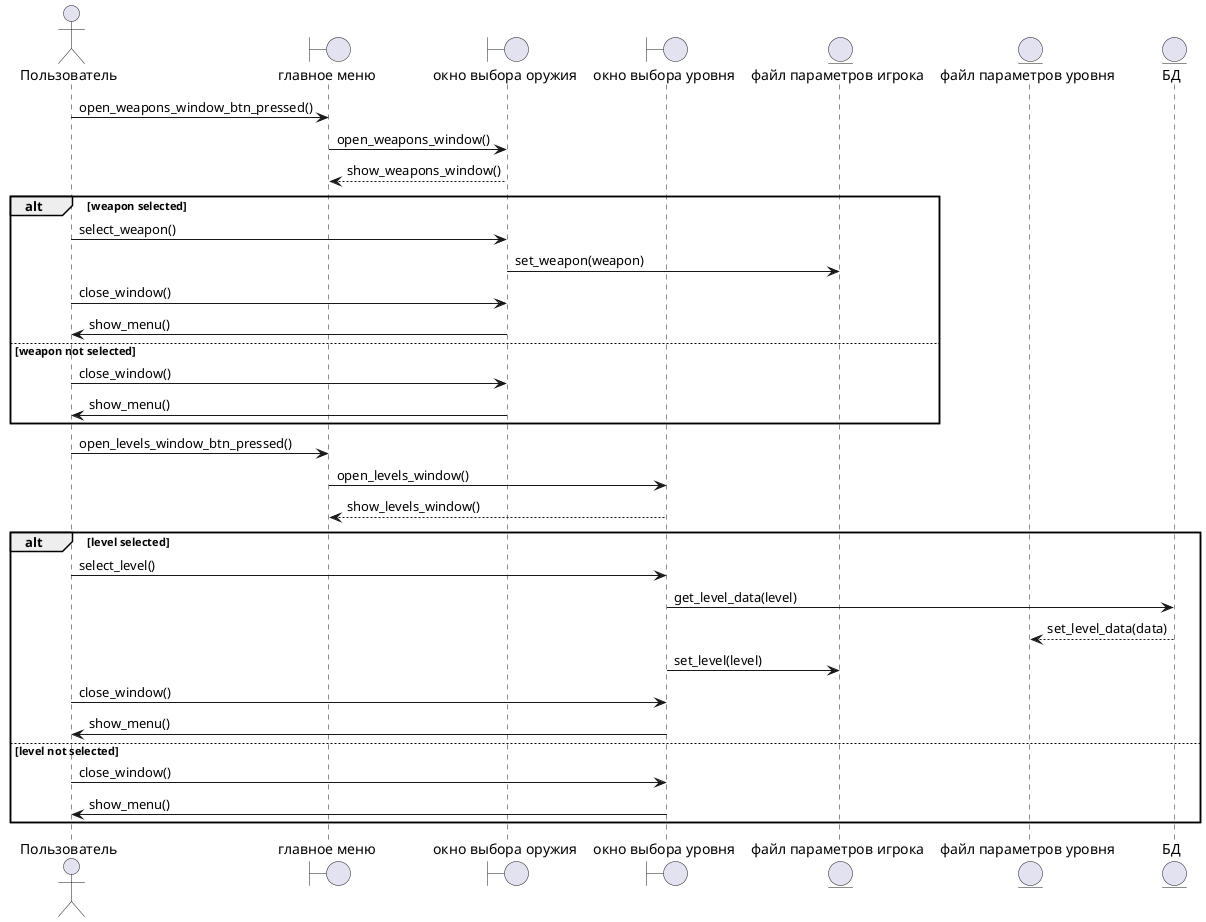 @startuml gunAndLevelCheck
actor Пользователь as player
boundary menu as "главное меню"
boundary weapon as "окно выбора оружия"
boundary level as "окно выбора уровня"
entity bd as "файл параметров игрока"
entity lbd as "файл параметров уровня"
entity sbd as "БД"

player -> menu : open_weapons_window_btn_pressed()
menu -> weapon : open_weapons_window()
menu <-- weapon : show_weapons_window()

alt weapon selected
    player -> weapon : select_weapon()
    weapon -> bd : set_weapon(weapon)
    player -> weapon : close_window()
    weapon -> player : show_menu()
    else weapon not selected
        player -> weapon : close_window()
        weapon -> player : show_menu()
end

player -> menu : open_levels_window_btn_pressed()
menu -> level : open_levels_window()
menu <-- level : show_levels_window()

alt level selected
    player -> level : select_level()
    level -> sbd : get_level_data(level)
    sbd --> lbd : set_level_data(data)
    level -> bd : set_level(level)
    player -> level : close_window()
    level -> player : show_menu()
    else level not selected
        player -> level : close_window()
        level -> player : show_menu()
end

' alt all selected
' player -> weapon : select_weapon()
' weapon -> bd : set_weapon(weapon)

' player -> level : select_level()
' level -> bd : set_level(level)

' else nothing is selected

' bd -> bd : set_default_weapon()
' bd -> bd : set_default_level()

' end
@enduml 